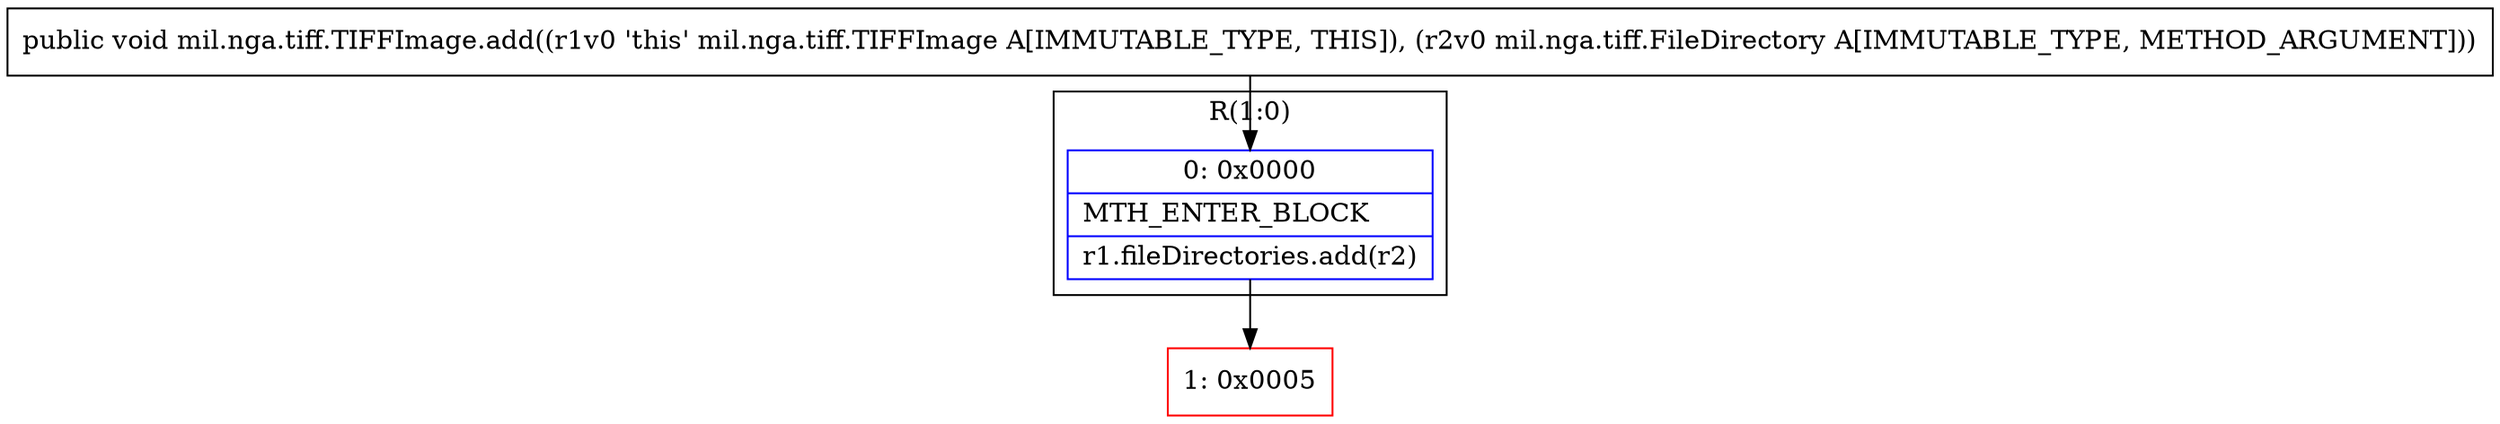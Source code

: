 digraph "CFG formil.nga.tiff.TIFFImage.add(Lmil\/nga\/tiff\/FileDirectory;)V" {
subgraph cluster_Region_474061708 {
label = "R(1:0)";
node [shape=record,color=blue];
Node_0 [shape=record,label="{0\:\ 0x0000|MTH_ENTER_BLOCK\l|r1.fileDirectories.add(r2)\l}"];
}
Node_1 [shape=record,color=red,label="{1\:\ 0x0005}"];
MethodNode[shape=record,label="{public void mil.nga.tiff.TIFFImage.add((r1v0 'this' mil.nga.tiff.TIFFImage A[IMMUTABLE_TYPE, THIS]), (r2v0 mil.nga.tiff.FileDirectory A[IMMUTABLE_TYPE, METHOD_ARGUMENT])) }"];
MethodNode -> Node_0;
Node_0 -> Node_1;
}

